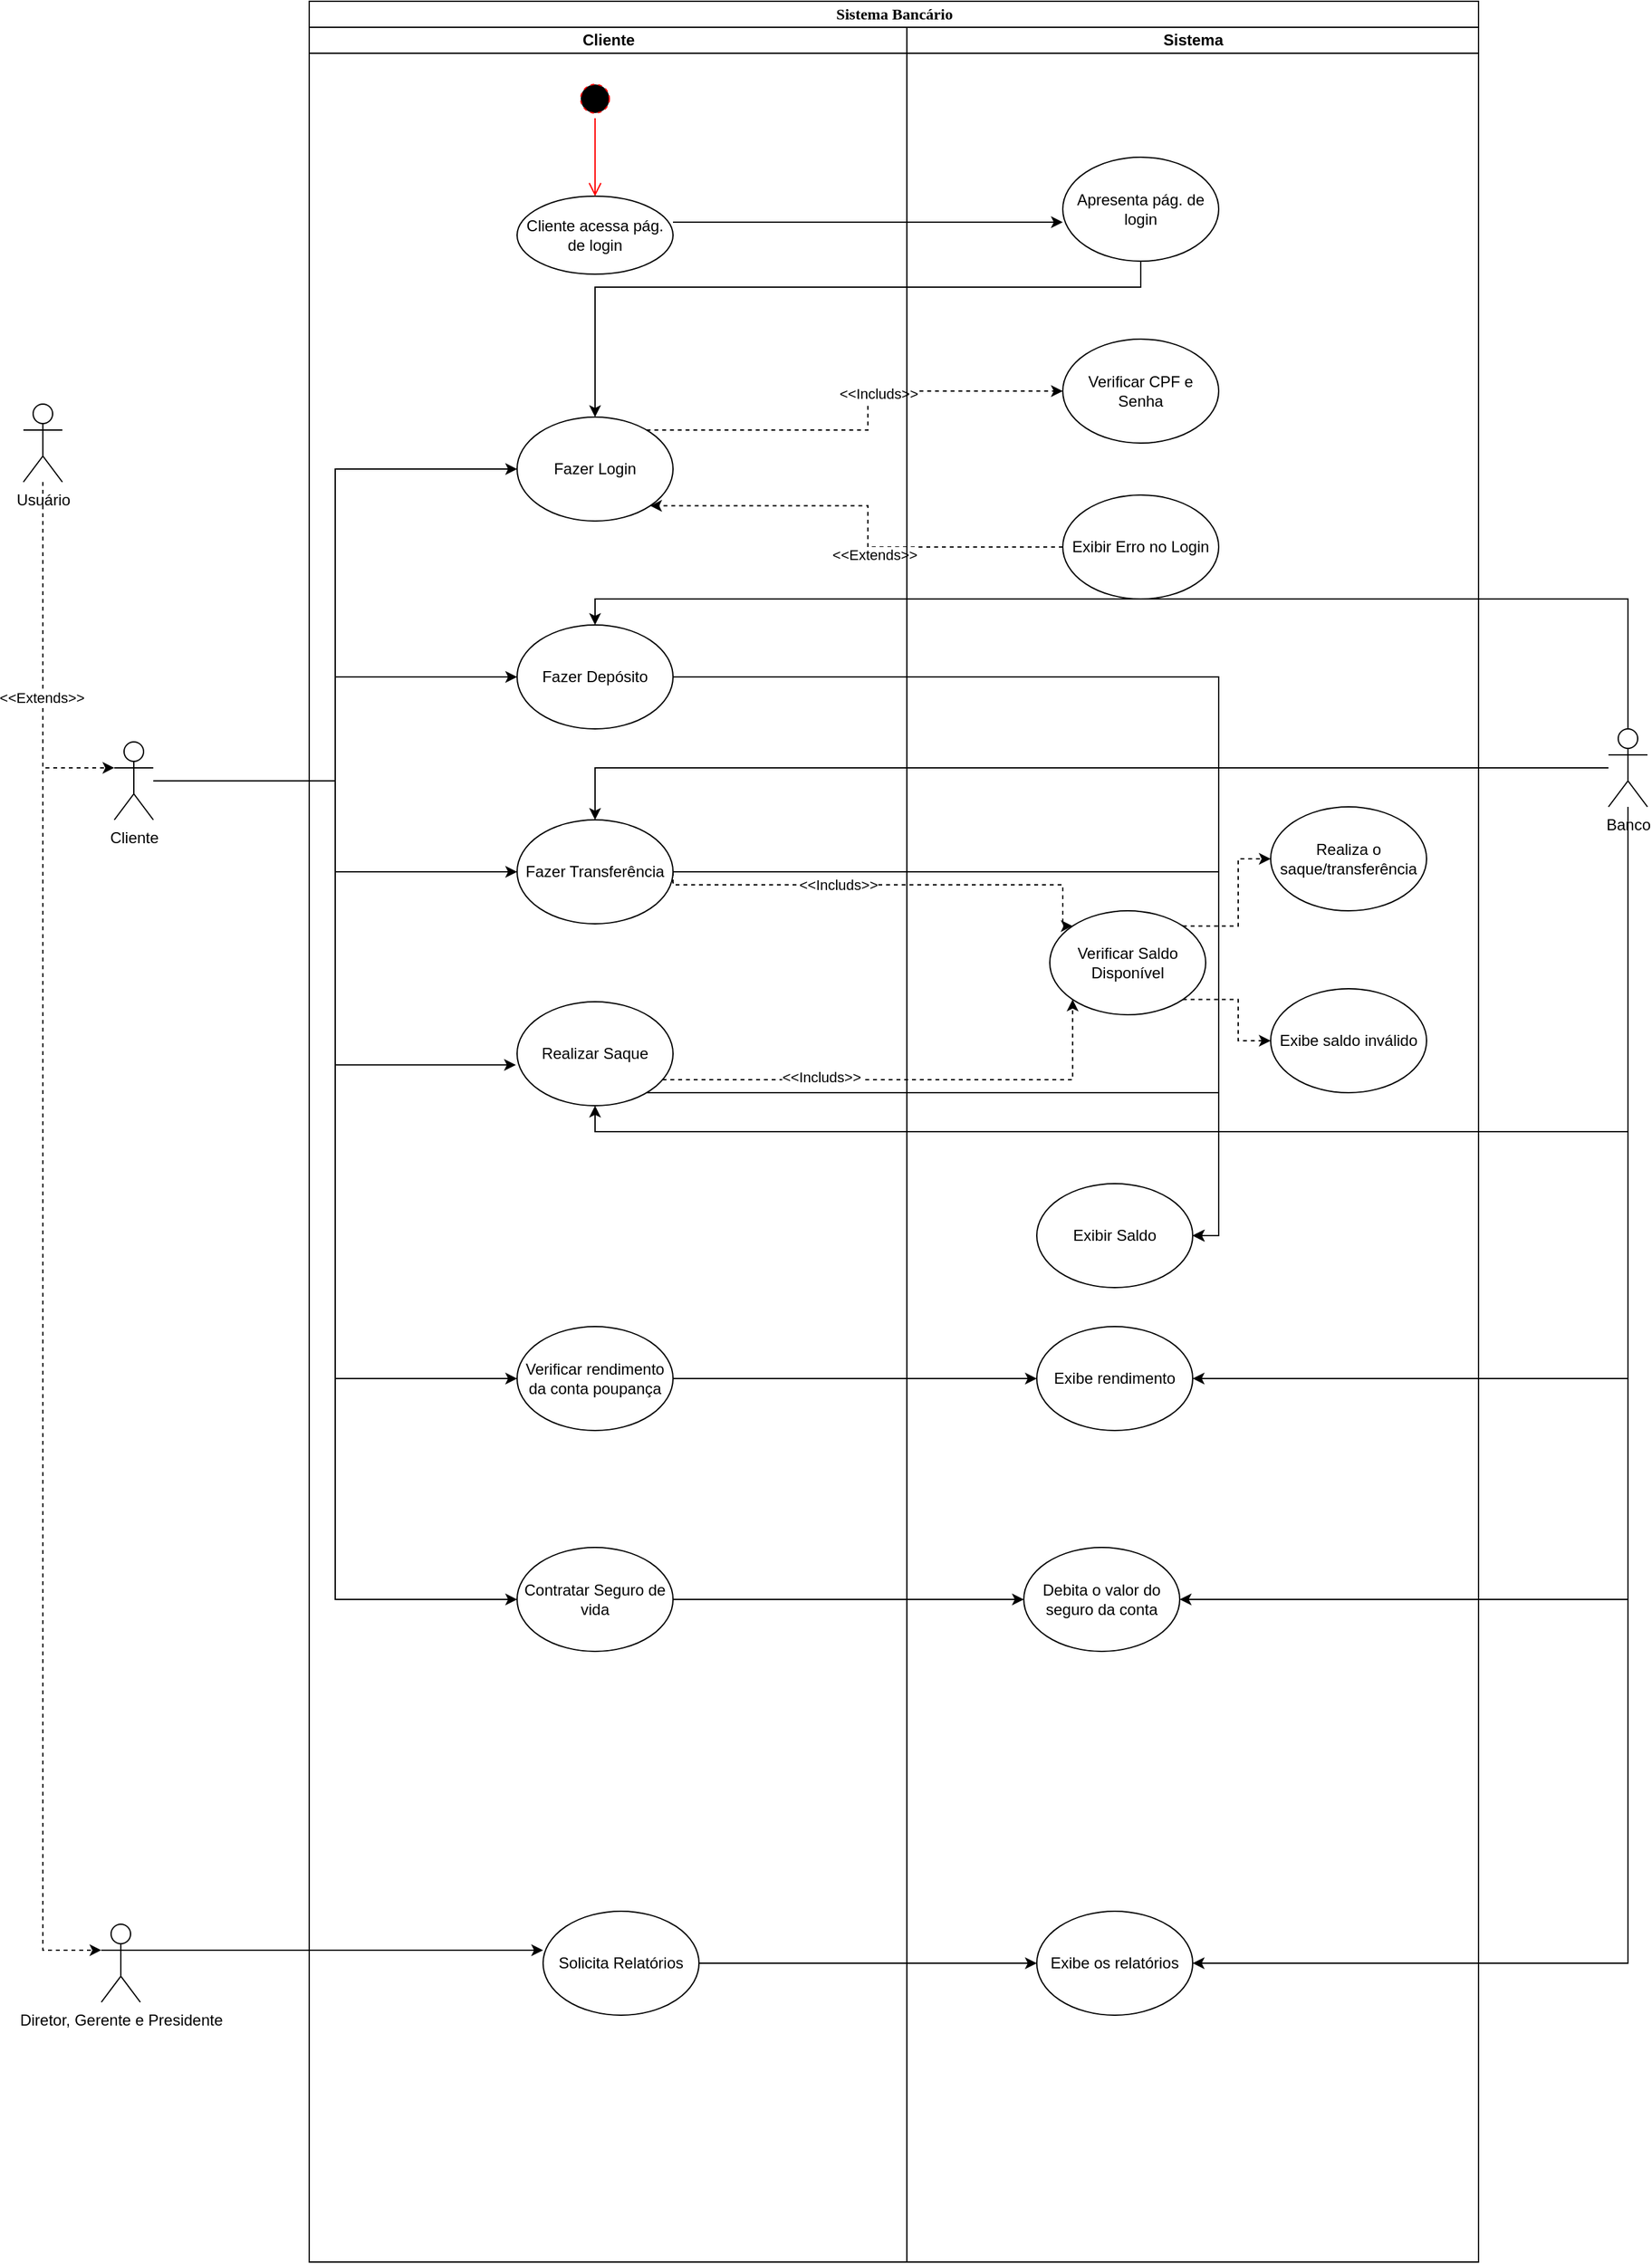 <mxfile version="17.5.0" type="device"><diagram name="Page-1" id="0783ab3e-0a74-02c8-0abd-f7b4e66b4bec"><mxGraphModel dx="914" dy="1574" grid="1" gridSize="10" guides="1" tooltips="1" connect="1" arrows="1" fold="1" page="1" pageScale="1" pageWidth="850" pageHeight="1100" background="none" math="0" shadow="0"><root><mxCell id="0"/><mxCell id="1" parent="0"/><mxCell id="1lyqqcxXZuwW5Tq-rv2Z-24" style="edgeStyle=orthogonalEdgeStyle;rounded=0;orthogonalLoop=1;jettySize=auto;html=1;entryX=0;entryY=0.5;entryDx=0;entryDy=0;" parent="1" source="1lyqqcxXZuwW5Tq-rv2Z-3" target="1lyqqcxXZuwW5Tq-rv2Z-5" edge="1"><mxGeometry relative="1" as="geometry"/></mxCell><mxCell id="1lyqqcxXZuwW5Tq-rv2Z-25" style="edgeStyle=orthogonalEdgeStyle;rounded=0;orthogonalLoop=1;jettySize=auto;html=1;entryX=0;entryY=0.5;entryDx=0;entryDy=0;" parent="1" source="1lyqqcxXZuwW5Tq-rv2Z-3" target="1lyqqcxXZuwW5Tq-rv2Z-8" edge="1"><mxGeometry relative="1" as="geometry"/></mxCell><mxCell id="1lyqqcxXZuwW5Tq-rv2Z-26" style="edgeStyle=orthogonalEdgeStyle;rounded=0;orthogonalLoop=1;jettySize=auto;html=1;" parent="1" source="1lyqqcxXZuwW5Tq-rv2Z-3" target="1lyqqcxXZuwW5Tq-rv2Z-6" edge="1"><mxGeometry relative="1" as="geometry"/></mxCell><mxCell id="1lyqqcxXZuwW5Tq-rv2Z-27" style="edgeStyle=orthogonalEdgeStyle;rounded=0;orthogonalLoop=1;jettySize=auto;html=1;entryX=-0.008;entryY=0.608;entryDx=0;entryDy=0;entryPerimeter=0;" parent="1" source="1lyqqcxXZuwW5Tq-rv2Z-3" target="1lyqqcxXZuwW5Tq-rv2Z-7" edge="1"><mxGeometry relative="1" as="geometry"/></mxCell><mxCell id="FZiMIWRl3H2f4WZy6NTK-3" style="edgeStyle=orthogonalEdgeStyle;rounded=0;orthogonalLoop=1;jettySize=auto;html=1;entryX=0;entryY=0.5;entryDx=0;entryDy=0;" edge="1" parent="1" source="1lyqqcxXZuwW5Tq-rv2Z-3" target="FZiMIWRl3H2f4WZy6NTK-4"><mxGeometry relative="1" as="geometry"><mxPoint x="340" y="790" as="targetPoint"/></mxGeometry></mxCell><mxCell id="FZiMIWRl3H2f4WZy6NTK-15" style="edgeStyle=orthogonalEdgeStyle;rounded=0;orthogonalLoop=1;jettySize=auto;html=1;entryX=0;entryY=0.5;entryDx=0;entryDy=0;" edge="1" parent="1" source="1lyqqcxXZuwW5Tq-rv2Z-3" target="FZiMIWRl3H2f4WZy6NTK-12"><mxGeometry relative="1" as="geometry"/></mxCell><mxCell id="1lyqqcxXZuwW5Tq-rv2Z-3" value="Cliente" style="shape=umlActor;verticalLabelPosition=bottom;verticalAlign=top;html=1;outlineConnect=0;" parent="1" vertex="1"><mxGeometry x="170" y="380" width="30" height="60" as="geometry"/></mxCell><mxCell id="1c1d494c118603dd-1" value="Sistema Bancário" style="swimlane;html=1;childLayout=stackLayout;startSize=20;rounded=0;shadow=0;comic=0;labelBackgroundColor=none;strokeWidth=1;fontFamily=Verdana;fontSize=12;align=center;" parent="1" vertex="1"><mxGeometry x="320" y="-190" width="900" height="1740" as="geometry"/></mxCell><mxCell id="1lyqqcxXZuwW5Tq-rv2Z-13" style="edgeStyle=orthogonalEdgeStyle;rounded=0;orthogonalLoop=1;jettySize=auto;html=1;entryX=0;entryY=0.5;entryDx=0;entryDy=0;dashed=1;" parent="1c1d494c118603dd-1" source="1lyqqcxXZuwW5Tq-rv2Z-5" target="1lyqqcxXZuwW5Tq-rv2Z-9" edge="1"><mxGeometry relative="1" as="geometry"><Array as="points"><mxPoint x="430" y="330"/><mxPoint x="430" y="300"/></Array></mxGeometry></mxCell><mxCell id="1lyqqcxXZuwW5Tq-rv2Z-15" value="&amp;lt;&amp;lt;Includs&amp;gt;&amp;gt;" style="edgeLabel;html=1;align=center;verticalAlign=middle;resizable=0;points=[];" parent="1lyqqcxXZuwW5Tq-rv2Z-13" vertex="1" connectable="0"><mxGeometry x="0.188" y="-2" relative="1" as="geometry"><mxPoint as="offset"/></mxGeometry></mxCell><mxCell id="1lyqqcxXZuwW5Tq-rv2Z-14" style="edgeStyle=orthogonalEdgeStyle;rounded=0;orthogonalLoop=1;jettySize=auto;html=1;entryX=1;entryY=1;entryDx=0;entryDy=0;dashed=1;" parent="1c1d494c118603dd-1" source="1lyqqcxXZuwW5Tq-rv2Z-10" target="1lyqqcxXZuwW5Tq-rv2Z-5" edge="1"><mxGeometry relative="1" as="geometry"/></mxCell><mxCell id="1lyqqcxXZuwW5Tq-rv2Z-16" value="&amp;lt;&amp;lt;Extends&amp;gt;&amp;gt;" style="edgeLabel;html=1;align=center;verticalAlign=middle;resizable=0;points=[];" parent="1lyqqcxXZuwW5Tq-rv2Z-14" vertex="1" connectable="0"><mxGeometry x="-0.166" y="6" relative="1" as="geometry"><mxPoint as="offset"/></mxGeometry></mxCell><mxCell id="1lyqqcxXZuwW5Tq-rv2Z-20" style="edgeStyle=orthogonalEdgeStyle;rounded=0;orthogonalLoop=1;jettySize=auto;html=1;entryX=0;entryY=0;entryDx=0;entryDy=0;dashed=1;exitX=1;exitY=0.5;exitDx=0;exitDy=0;" parent="1c1d494c118603dd-1" source="1lyqqcxXZuwW5Tq-rv2Z-6" target="1lyqqcxXZuwW5Tq-rv2Z-17" edge="1"><mxGeometry relative="1" as="geometry"><mxPoint x="320" y="690" as="sourcePoint"/><Array as="points"><mxPoint x="280" y="680"/><mxPoint x="580" y="680"/><mxPoint x="580" y="712"/></Array></mxGeometry></mxCell><mxCell id="1lyqqcxXZuwW5Tq-rv2Z-22" value="&amp;lt;&amp;lt;Includs&amp;gt;&amp;gt;" style="edgeLabel;html=1;align=center;verticalAlign=middle;resizable=0;points=[];" parent="1lyqqcxXZuwW5Tq-rv2Z-20" vertex="1" connectable="0"><mxGeometry x="-0.215" relative="1" as="geometry"><mxPoint as="offset"/></mxGeometry></mxCell><mxCell id="1lyqqcxXZuwW5Tq-rv2Z-21" style="edgeStyle=orthogonalEdgeStyle;rounded=0;orthogonalLoop=1;jettySize=auto;html=1;entryX=0;entryY=1;entryDx=0;entryDy=0;dashed=1;" parent="1c1d494c118603dd-1" source="1lyqqcxXZuwW5Tq-rv2Z-7" target="1lyqqcxXZuwW5Tq-rv2Z-17" edge="1"><mxGeometry relative="1" as="geometry"><mxPoint x="320" y="850" as="sourcePoint"/><Array as="points"><mxPoint x="588" y="830"/></Array></mxGeometry></mxCell><mxCell id="1lyqqcxXZuwW5Tq-rv2Z-23" value="&amp;lt;&amp;lt;Includs&amp;gt;&amp;gt;" style="edgeLabel;html=1;align=center;verticalAlign=middle;resizable=0;points=[];" parent="1lyqqcxXZuwW5Tq-rv2Z-21" vertex="1" connectable="0"><mxGeometry x="-0.355" y="2" relative="1" as="geometry"><mxPoint as="offset"/></mxGeometry></mxCell><mxCell id="1c1d494c118603dd-2" value="Cliente" style="swimlane;html=1;startSize=20;" parent="1c1d494c118603dd-1" vertex="1"><mxGeometry y="20" width="460" height="1720" as="geometry"/></mxCell><mxCell id="1lyqqcxXZuwW5Tq-rv2Z-5" value="Fazer Login" style="ellipse;whiteSpace=wrap;html=1;" parent="1c1d494c118603dd-2" vertex="1"><mxGeometry x="160" y="300" width="120" height="80" as="geometry"/></mxCell><mxCell id="1lyqqcxXZuwW5Tq-rv2Z-8" value="Fazer Depósito" style="ellipse;whiteSpace=wrap;html=1;" parent="1c1d494c118603dd-2" vertex="1"><mxGeometry x="160" y="460" width="120" height="80" as="geometry"/></mxCell><mxCell id="1lyqqcxXZuwW5Tq-rv2Z-7" value="Realizar Saque" style="ellipse;whiteSpace=wrap;html=1;" parent="1c1d494c118603dd-2" vertex="1"><mxGeometry x="160" y="750" width="120" height="80" as="geometry"/></mxCell><mxCell id="1lyqqcxXZuwW5Tq-rv2Z-6" value="Fazer Transferência" style="ellipse;whiteSpace=wrap;html=1;" parent="1c1d494c118603dd-2" vertex="1"><mxGeometry x="160" y="610" width="120" height="80" as="geometry"/></mxCell><mxCell id="1lyqqcxXZuwW5Tq-rv2Z-38" value="" style="ellipse;html=1;shape=startState;fillColor=#000000;strokeColor=#ff0000;dashed=1;" parent="1c1d494c118603dd-2" vertex="1"><mxGeometry x="205" y="40" width="30" height="30" as="geometry"/></mxCell><mxCell id="1lyqqcxXZuwW5Tq-rv2Z-39" value="" style="edgeStyle=orthogonalEdgeStyle;html=1;verticalAlign=bottom;endArrow=open;endSize=8;strokeColor=#ff0000;rounded=0;" parent="1c1d494c118603dd-2" source="1lyqqcxXZuwW5Tq-rv2Z-38" edge="1"><mxGeometry relative="1" as="geometry"><mxPoint x="220" y="130" as="targetPoint"/></mxGeometry></mxCell><mxCell id="FZiMIWRl3H2f4WZy6NTK-1" value="&lt;span&gt;Cliente acessa pág. de login&lt;/span&gt;" style="ellipse;whiteSpace=wrap;html=1;" vertex="1" parent="1c1d494c118603dd-2"><mxGeometry x="160" y="130" width="120" height="60" as="geometry"/></mxCell><mxCell id="FZiMIWRl3H2f4WZy6NTK-4" value="Verificar rendimento da conta poupança" style="ellipse;whiteSpace=wrap;html=1;" vertex="1" parent="1c1d494c118603dd-2"><mxGeometry x="160" y="1000" width="120" height="80" as="geometry"/></mxCell><mxCell id="FZiMIWRl3H2f4WZy6NTK-12" value="Contratar Seguro de vida" style="ellipse;whiteSpace=wrap;html=1;" vertex="1" parent="1c1d494c118603dd-2"><mxGeometry x="160" y="1170" width="120" height="80" as="geometry"/></mxCell><mxCell id="FZiMIWRl3H2f4WZy6NTK-22" value="Solicita Relatórios" style="ellipse;whiteSpace=wrap;html=1;" vertex="1" parent="1c1d494c118603dd-2"><mxGeometry x="180" y="1450" width="120" height="80" as="geometry"/></mxCell><mxCell id="1c1d494c118603dd-3" value="Sistema" style="swimlane;html=1;startSize=20;" parent="1c1d494c118603dd-1" vertex="1"><mxGeometry x="460" y="20" width="440" height="1720" as="geometry"/></mxCell><mxCell id="1lyqqcxXZuwW5Tq-rv2Z-9" value="Verificar CPF e Senha" style="ellipse;whiteSpace=wrap;html=1;" parent="1c1d494c118603dd-3" vertex="1"><mxGeometry x="120" y="240" width="120" height="80" as="geometry"/></mxCell><mxCell id="1lyqqcxXZuwW5Tq-rv2Z-10" value="Exibir Erro no Login" style="ellipse;whiteSpace=wrap;html=1;" parent="1c1d494c118603dd-3" vertex="1"><mxGeometry x="120" y="360" width="120" height="80" as="geometry"/></mxCell><mxCell id="1lyqqcxXZuwW5Tq-rv2Z-17" value="Verificar Saldo Disponível" style="ellipse;whiteSpace=wrap;html=1;" parent="1c1d494c118603dd-3" vertex="1"><mxGeometry x="110" y="680" width="120" height="80" as="geometry"/></mxCell><mxCell id="1lyqqcxXZuwW5Tq-rv2Z-43" value="Exibir Saldo" style="ellipse;whiteSpace=wrap;html=1;" parent="1c1d494c118603dd-3" vertex="1"><mxGeometry x="100" y="890" width="120" height="80" as="geometry"/></mxCell><mxCell id="FZiMIWRl3H2f4WZy6NTK-2" value="&lt;span&gt;Apresenta pág. de login&lt;/span&gt;" style="ellipse;whiteSpace=wrap;html=1;" vertex="1" parent="1c1d494c118603dd-3"><mxGeometry x="120" y="100" width="120" height="80" as="geometry"/></mxCell><mxCell id="FZiMIWRl3H2f4WZy6NTK-6" value="Exibe rendimento" style="ellipse;whiteSpace=wrap;html=1;" vertex="1" parent="1c1d494c118603dd-3"><mxGeometry x="100" y="1000" width="120" height="80" as="geometry"/></mxCell><mxCell id="FZiMIWRl3H2f4WZy6NTK-17" value="Debita o valor do seguro da conta" style="ellipse;whiteSpace=wrap;html=1;" vertex="1" parent="1c1d494c118603dd-3"><mxGeometry x="90" y="1170" width="120" height="80" as="geometry"/></mxCell><mxCell id="FZiMIWRl3H2f4WZy6NTK-19" value="Realiza o saque/transferência" style="ellipse;whiteSpace=wrap;html=1;" vertex="1" parent="1c1d494c118603dd-3"><mxGeometry x="280" y="600" width="120" height="80" as="geometry"/></mxCell><mxCell id="FZiMIWRl3H2f4WZy6NTK-18" style="edgeStyle=orthogonalEdgeStyle;rounded=0;orthogonalLoop=1;jettySize=auto;html=1;exitX=1;exitY=0;exitDx=0;exitDy=0;entryX=0;entryY=0.5;entryDx=0;entryDy=0;dashed=1;" edge="1" parent="1c1d494c118603dd-3" source="1lyqqcxXZuwW5Tq-rv2Z-17" target="FZiMIWRl3H2f4WZy6NTK-19"><mxGeometry relative="1" as="geometry"><mxPoint x="260" y="640" as="targetPoint"/></mxGeometry></mxCell><mxCell id="FZiMIWRl3H2f4WZy6NTK-21" value="Exibe saldo inválido" style="ellipse;whiteSpace=wrap;html=1;" vertex="1" parent="1c1d494c118603dd-3"><mxGeometry x="280" y="740" width="120" height="80" as="geometry"/></mxCell><mxCell id="FZiMIWRl3H2f4WZy6NTK-20" style="edgeStyle=orthogonalEdgeStyle;rounded=0;orthogonalLoop=1;jettySize=auto;html=1;exitX=1;exitY=1;exitDx=0;exitDy=0;entryX=0;entryY=0.5;entryDx=0;entryDy=0;dashed=1;" edge="1" parent="1c1d494c118603dd-3" source="1lyqqcxXZuwW5Tq-rv2Z-17" target="FZiMIWRl3H2f4WZy6NTK-21"><mxGeometry relative="1" as="geometry"><mxPoint x="270" y="780" as="targetPoint"/></mxGeometry></mxCell><mxCell id="FZiMIWRl3H2f4WZy6NTK-23" value="Exibe os relatórios" style="ellipse;whiteSpace=wrap;html=1;" vertex="1" parent="1c1d494c118603dd-3"><mxGeometry x="100" y="1450" width="120" height="80" as="geometry"/></mxCell><mxCell id="1lyqqcxXZuwW5Tq-rv2Z-45" style="edgeStyle=orthogonalEdgeStyle;rounded=0;orthogonalLoop=1;jettySize=auto;html=1;" parent="1c1d494c118603dd-1" edge="1"><mxGeometry relative="1" as="geometry"><mxPoint x="580" y="170" as="targetPoint"/><mxPoint x="280" y="170" as="sourcePoint"/></mxGeometry></mxCell><mxCell id="1lyqqcxXZuwW5Tq-rv2Z-48" style="edgeStyle=orthogonalEdgeStyle;rounded=0;orthogonalLoop=1;jettySize=auto;html=1;" parent="1c1d494c118603dd-1" target="1lyqqcxXZuwW5Tq-rv2Z-5" edge="1"><mxGeometry relative="1" as="geometry"><Array as="points"><mxPoint x="640" y="220"/><mxPoint x="220" y="220"/></Array><mxPoint x="640" y="200" as="sourcePoint"/></mxGeometry></mxCell><mxCell id="1lyqqcxXZuwW5Tq-rv2Z-49" style="edgeStyle=orthogonalEdgeStyle;rounded=0;orthogonalLoop=1;jettySize=auto;html=1;entryX=1;entryY=0.5;entryDx=0;entryDy=0;" parent="1c1d494c118603dd-1" source="1lyqqcxXZuwW5Tq-rv2Z-8" target="1lyqqcxXZuwW5Tq-rv2Z-43" edge="1"><mxGeometry relative="1" as="geometry"/></mxCell><mxCell id="1lyqqcxXZuwW5Tq-rv2Z-50" style="edgeStyle=orthogonalEdgeStyle;rounded=0;orthogonalLoop=1;jettySize=auto;html=1;entryX=1;entryY=0.5;entryDx=0;entryDy=0;" parent="1c1d494c118603dd-1" source="1lyqqcxXZuwW5Tq-rv2Z-6" target="1lyqqcxXZuwW5Tq-rv2Z-43" edge="1"><mxGeometry relative="1" as="geometry"/></mxCell><mxCell id="1lyqqcxXZuwW5Tq-rv2Z-51" style="edgeStyle=orthogonalEdgeStyle;rounded=0;orthogonalLoop=1;jettySize=auto;html=1;entryX=1;entryY=0.5;entryDx=0;entryDy=0;" parent="1c1d494c118603dd-1" source="1lyqqcxXZuwW5Tq-rv2Z-7" target="1lyqqcxXZuwW5Tq-rv2Z-43" edge="1"><mxGeometry relative="1" as="geometry"><Array as="points"><mxPoint x="700" y="840"/><mxPoint x="700" y="950"/></Array></mxGeometry></mxCell><mxCell id="FZiMIWRl3H2f4WZy6NTK-5" style="edgeStyle=orthogonalEdgeStyle;rounded=0;orthogonalLoop=1;jettySize=auto;html=1;" edge="1" parent="1c1d494c118603dd-1" source="FZiMIWRl3H2f4WZy6NTK-4" target="FZiMIWRl3H2f4WZy6NTK-6"><mxGeometry relative="1" as="geometry"><mxPoint x="480" y="1060" as="targetPoint"/></mxGeometry></mxCell><mxCell id="FZiMIWRl3H2f4WZy6NTK-16" style="edgeStyle=orthogonalEdgeStyle;rounded=0;orthogonalLoop=1;jettySize=auto;html=1;entryX=0;entryY=0.5;entryDx=0;entryDy=0;" edge="1" parent="1c1d494c118603dd-1" source="FZiMIWRl3H2f4WZy6NTK-12" target="FZiMIWRl3H2f4WZy6NTK-17"><mxGeometry relative="1" as="geometry"><mxPoint x="540" y="1230" as="targetPoint"/></mxGeometry></mxCell><mxCell id="FZiMIWRl3H2f4WZy6NTK-27" style="edgeStyle=orthogonalEdgeStyle;rounded=0;orthogonalLoop=1;jettySize=auto;html=1;entryX=0;entryY=0.5;entryDx=0;entryDy=0;" edge="1" parent="1c1d494c118603dd-1" source="FZiMIWRl3H2f4WZy6NTK-22" target="FZiMIWRl3H2f4WZy6NTK-23"><mxGeometry relative="1" as="geometry"/></mxCell><mxCell id="1lyqqcxXZuwW5Tq-rv2Z-44" style="edgeStyle=orthogonalEdgeStyle;rounded=0;orthogonalLoop=1;jettySize=auto;html=1;entryX=0.5;entryY=0;entryDx=0;entryDy=0;" parent="1" source="1lyqqcxXZuwW5Tq-rv2Z-4" target="1lyqqcxXZuwW5Tq-rv2Z-8" edge="1"><mxGeometry relative="1" as="geometry"><mxPoint x="1260" y="402.857" as="targetPoint"/><Array as="points"><mxPoint x="1335" y="270"/><mxPoint x="540" y="270"/></Array></mxGeometry></mxCell><mxCell id="1lyqqcxXZuwW5Tq-rv2Z-52" style="edgeStyle=orthogonalEdgeStyle;rounded=0;orthogonalLoop=1;jettySize=auto;html=1;" parent="1" source="1lyqqcxXZuwW5Tq-rv2Z-4" target="1lyqqcxXZuwW5Tq-rv2Z-6" edge="1"><mxGeometry relative="1" as="geometry"/></mxCell><mxCell id="1lyqqcxXZuwW5Tq-rv2Z-53" style="edgeStyle=orthogonalEdgeStyle;rounded=0;orthogonalLoop=1;jettySize=auto;html=1;entryX=0.5;entryY=1;entryDx=0;entryDy=0;" parent="1" source="1lyqqcxXZuwW5Tq-rv2Z-4" target="1lyqqcxXZuwW5Tq-rv2Z-7" edge="1"><mxGeometry relative="1" as="geometry"><Array as="points"><mxPoint x="1335" y="680"/><mxPoint x="540" y="680"/></Array></mxGeometry></mxCell><mxCell id="FZiMIWRl3H2f4WZy6NTK-7" style="edgeStyle=orthogonalEdgeStyle;rounded=0;orthogonalLoop=1;jettySize=auto;html=1;entryX=1;entryY=0.5;entryDx=0;entryDy=0;" edge="1" parent="1" source="1lyqqcxXZuwW5Tq-rv2Z-4" target="FZiMIWRl3H2f4WZy6NTK-6"><mxGeometry relative="1" as="geometry"><Array as="points"><mxPoint x="1335" y="870"/></Array></mxGeometry></mxCell><mxCell id="FZiMIWRl3H2f4WZy6NTK-25" style="edgeStyle=orthogonalEdgeStyle;rounded=0;orthogonalLoop=1;jettySize=auto;html=1;entryX=1;entryY=0.5;entryDx=0;entryDy=0;" edge="1" parent="1" source="1lyqqcxXZuwW5Tq-rv2Z-4" target="FZiMIWRl3H2f4WZy6NTK-17"><mxGeometry relative="1" as="geometry"><Array as="points"><mxPoint x="1335" y="1040"/></Array></mxGeometry></mxCell><mxCell id="FZiMIWRl3H2f4WZy6NTK-26" style="edgeStyle=orthogonalEdgeStyle;rounded=0;orthogonalLoop=1;jettySize=auto;html=1;entryX=1;entryY=0.5;entryDx=0;entryDy=0;" edge="1" parent="1" source="1lyqqcxXZuwW5Tq-rv2Z-4" target="FZiMIWRl3H2f4WZy6NTK-23"><mxGeometry relative="1" as="geometry"><mxPoint x="1040" y="1320" as="targetPoint"/><Array as="points"><mxPoint x="1335" y="1320"/></Array></mxGeometry></mxCell><mxCell id="1lyqqcxXZuwW5Tq-rv2Z-4" value="Banco" style="shape=umlActor;verticalLabelPosition=bottom;verticalAlign=top;html=1;outlineConnect=0;" parent="1" vertex="1"><mxGeometry x="1320" y="370" width="30" height="60" as="geometry"/></mxCell><mxCell id="FZiMIWRl3H2f4WZy6NTK-11" style="edgeStyle=orthogonalEdgeStyle;rounded=0;orthogonalLoop=1;jettySize=auto;html=1;exitX=1;exitY=0.333;exitDx=0;exitDy=0;exitPerimeter=0;" edge="1" parent="1" source="FZiMIWRl3H2f4WZy6NTK-8"><mxGeometry relative="1" as="geometry"><mxPoint x="500" y="1310" as="targetPoint"/></mxGeometry></mxCell><mxCell id="FZiMIWRl3H2f4WZy6NTK-8" value="Diretor, Gerente e Presidente" style="shape=umlActor;verticalLabelPosition=bottom;verticalAlign=top;html=1;outlineConnect=0;" vertex="1" parent="1"><mxGeometry x="160" y="1290" width="30" height="60" as="geometry"/></mxCell><mxCell id="FZiMIWRl3H2f4WZy6NTK-29" style="edgeStyle=orthogonalEdgeStyle;rounded=0;orthogonalLoop=1;jettySize=auto;html=1;entryX=0;entryY=0.333;entryDx=0;entryDy=0;entryPerimeter=0;dashed=1;" edge="1" parent="1" source="FZiMIWRl3H2f4WZy6NTK-28" target="FZiMIWRl3H2f4WZy6NTK-8"><mxGeometry relative="1" as="geometry"><Array as="points"><mxPoint x="115" y="1310"/></Array></mxGeometry></mxCell><mxCell id="FZiMIWRl3H2f4WZy6NTK-30" style="edgeStyle=orthogonalEdgeStyle;rounded=0;orthogonalLoop=1;jettySize=auto;html=1;entryX=0;entryY=0.333;entryDx=0;entryDy=0;entryPerimeter=0;dashed=1;" edge="1" parent="1" source="FZiMIWRl3H2f4WZy6NTK-28" target="1lyqqcxXZuwW5Tq-rv2Z-3"><mxGeometry relative="1" as="geometry"><mxPoint x="115" y="400" as="targetPoint"/><Array as="points"><mxPoint x="115" y="400"/></Array></mxGeometry></mxCell><mxCell id="FZiMIWRl3H2f4WZy6NTK-31" value="&amp;lt;&amp;lt;Extends&amp;gt;&amp;gt;" style="edgeLabel;html=1;align=center;verticalAlign=middle;resizable=0;points=[];" vertex="1" connectable="0" parent="FZiMIWRl3H2f4WZy6NTK-30"><mxGeometry x="0.207" y="-1" relative="1" as="geometry"><mxPoint as="offset"/></mxGeometry></mxCell><mxCell id="FZiMIWRl3H2f4WZy6NTK-28" value="Usuário" style="shape=umlActor;verticalLabelPosition=bottom;verticalAlign=top;html=1;outlineConnect=0;" vertex="1" parent="1"><mxGeometry x="100" y="120" width="30" height="60" as="geometry"/></mxCell></root></mxGraphModel></diagram></mxfile>